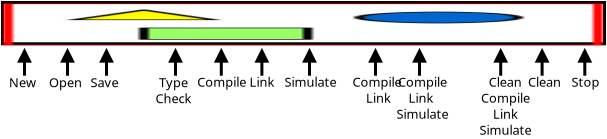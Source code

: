 <?xml version="1.0" encoding="UTF-8"?>
<dia:diagram xmlns:dia="http://www.lysator.liu.se/~alla/dia/">
  <dia:layer name="Background" visible="true">
    <dia:group>
      <dia:object type="Standard - Text" version="1" id="O0">
        <dia:attribute name="obj_pos">
          <dia:point val="17,-1.569"/>
        </dia:attribute>
        <dia:attribute name="obj_bb">
          <dia:rectangle val="17,-1.969;17,-0.769"/>
        </dia:attribute>
        <dia:attribute name="text">
          <dia:composite type="text">
            <dia:attribute name="string">
              <dia:string>##</dia:string>
            </dia:attribute>
            <dia:attribute name="font">
              <dia:font family="sans" style="0" name="Helvetica"/>
            </dia:attribute>
            <dia:attribute name="height">
              <dia:real val="0.8"/>
            </dia:attribute>
            <dia:attribute name="pos">
              <dia:point val="17,-1.569"/>
            </dia:attribute>
            <dia:attribute name="color">
              <dia:color val="#000000"/>
            </dia:attribute>
            <dia:attribute name="alignment">
              <dia:enum val="0"/>
            </dia:attribute>
          </dia:composite>
        </dia:attribute>
        <dia:attribute name="valign">
          <dia:enum val="3"/>
        </dia:attribute>
      </dia:object>
      <dia:group>
        <dia:object type="Standard - Text" version="1" id="O1">
          <dia:attribute name="obj_pos">
            <dia:point val="31.05,-3.888"/>
          </dia:attribute>
          <dia:attribute name="obj_bb">
            <dia:rectangle val="29.761,-4.43;32.339,-1.09"/>
          </dia:attribute>
          <dia:attribute name="text">
            <dia:composite type="text">
              <dia:attribute name="string">
                <dia:string>#Clean
Compile
Link
Simulate#</dia:string>
              </dia:attribute>
              <dia:attribute name="font">
                <dia:font family="sans" style="0" name="Helvetica"/>
              </dia:attribute>
              <dia:attribute name="height">
                <dia:real val="0.8"/>
              </dia:attribute>
              <dia:attribute name="pos">
                <dia:point val="31.05,-3.888"/>
              </dia:attribute>
              <dia:attribute name="color">
                <dia:color val="#000000"/>
              </dia:attribute>
              <dia:attribute name="alignment">
                <dia:enum val="1"/>
              </dia:attribute>
            </dia:composite>
          </dia:attribute>
          <dia:attribute name="valign">
            <dia:enum val="3"/>
          </dia:attribute>
        </dia:object>
        <dia:object type="Standard - Line" version="0" id="O2">
          <dia:attribute name="obj_pos">
            <dia:point val="30.81,-4.44"/>
          </dia:attribute>
          <dia:attribute name="obj_bb">
            <dia:rectangle val="30.31,-5.815;31.31,-4.365"/>
          </dia:attribute>
          <dia:attribute name="conn_endpoints">
            <dia:point val="30.81,-4.44"/>
            <dia:point val="30.81,-5.74"/>
          </dia:attribute>
          <dia:attribute name="numcp">
            <dia:int val="1"/>
          </dia:attribute>
          <dia:attribute name="line_width">
            <dia:real val="0.15"/>
          </dia:attribute>
          <dia:attribute name="end_arrow">
            <dia:enum val="3"/>
          </dia:attribute>
          <dia:attribute name="end_arrow_length">
            <dia:real val="0.5"/>
          </dia:attribute>
          <dia:attribute name="end_arrow_width">
            <dia:real val="0.5"/>
          </dia:attribute>
        </dia:object>
      </dia:group>
      <dia:object type="Standard - Box" version="0" id="O3">
        <dia:attribute name="obj_pos">
          <dia:point val="5.9,-8.1"/>
        </dia:attribute>
        <dia:attribute name="obj_bb">
          <dia:rectangle val="5.825,-8.175;36.075,-5.963"/>
        </dia:attribute>
        <dia:attribute name="elem_corner">
          <dia:point val="5.9,-8.1"/>
        </dia:attribute>
        <dia:attribute name="elem_width">
          <dia:real val="30.1"/>
        </dia:attribute>
        <dia:attribute name="elem_height">
          <dia:real val="2.063"/>
        </dia:attribute>
        <dia:attribute name="border_width">
          <dia:real val="0.15"/>
        </dia:attribute>
        <dia:attribute name="show_background">
          <dia:boolean val="true"/>
        </dia:attribute>
      </dia:object>
      <dia:group>
        <dia:object type="Standard - Text" version="1" id="O4">
          <dia:attribute name="obj_pos">
            <dia:point val="14.45,-3.867"/>
          </dia:attribute>
          <dia:attribute name="obj_bb">
            <dia:rectangle val="13.553,-4.409;15.348,-2.669"/>
          </dia:attribute>
          <dia:attribute name="text">
            <dia:composite type="text">
              <dia:attribute name="string">
                <dia:string>#Type
Check#</dia:string>
              </dia:attribute>
              <dia:attribute name="font">
                <dia:font family="sans" style="0" name="Helvetica"/>
              </dia:attribute>
              <dia:attribute name="height">
                <dia:real val="0.8"/>
              </dia:attribute>
              <dia:attribute name="pos">
                <dia:point val="14.45,-3.867"/>
              </dia:attribute>
              <dia:attribute name="color">
                <dia:color val="#000000"/>
              </dia:attribute>
              <dia:attribute name="alignment">
                <dia:enum val="1"/>
              </dia:attribute>
            </dia:composite>
          </dia:attribute>
          <dia:attribute name="valign">
            <dia:enum val="3"/>
          </dia:attribute>
        </dia:object>
        <dia:object type="Standard - Line" version="0" id="O5">
          <dia:attribute name="obj_pos">
            <dia:point val="14.55,-4.44"/>
          </dia:attribute>
          <dia:attribute name="obj_bb">
            <dia:rectangle val="14.05,-5.815;15.05,-4.365"/>
          </dia:attribute>
          <dia:attribute name="conn_endpoints">
            <dia:point val="14.55,-4.44"/>
            <dia:point val="14.55,-5.74"/>
          </dia:attribute>
          <dia:attribute name="numcp">
            <dia:int val="1"/>
          </dia:attribute>
          <dia:attribute name="line_width">
            <dia:real val="0.15"/>
          </dia:attribute>
          <dia:attribute name="end_arrow">
            <dia:enum val="3"/>
          </dia:attribute>
          <dia:attribute name="end_arrow_length">
            <dia:real val="0.5"/>
          </dia:attribute>
          <dia:attribute name="end_arrow_width">
            <dia:real val="0.5"/>
          </dia:attribute>
        </dia:object>
      </dia:group>
      <dia:group>
        <dia:object type="Standard - Text" version="1" id="O6">
          <dia:attribute name="obj_pos">
            <dia:point val="15.64,-3.884"/>
          </dia:attribute>
          <dia:attribute name="obj_bb">
            <dia:rectangle val="15.64,-4.426;18.027,-3.486"/>
          </dia:attribute>
          <dia:attribute name="text">
            <dia:composite type="text">
              <dia:attribute name="string">
                <dia:string>#Compile#</dia:string>
              </dia:attribute>
              <dia:attribute name="font">
                <dia:font family="sans" style="0" name="Helvetica"/>
              </dia:attribute>
              <dia:attribute name="height">
                <dia:real val="0.8"/>
              </dia:attribute>
              <dia:attribute name="pos">
                <dia:point val="15.64,-3.884"/>
              </dia:attribute>
              <dia:attribute name="color">
                <dia:color val="#000000"/>
              </dia:attribute>
              <dia:attribute name="alignment">
                <dia:enum val="0"/>
              </dia:attribute>
            </dia:composite>
          </dia:attribute>
          <dia:attribute name="valign">
            <dia:enum val="3"/>
          </dia:attribute>
        </dia:object>
        <dia:object type="Standard - Line" version="0" id="O7">
          <dia:attribute name="obj_pos">
            <dia:point val="16.84,-4.44"/>
          </dia:attribute>
          <dia:attribute name="obj_bb">
            <dia:rectangle val="16.34,-5.815;17.34,-4.365"/>
          </dia:attribute>
          <dia:attribute name="conn_endpoints">
            <dia:point val="16.84,-4.44"/>
            <dia:point val="16.84,-5.74"/>
          </dia:attribute>
          <dia:attribute name="numcp">
            <dia:int val="1"/>
          </dia:attribute>
          <dia:attribute name="line_width">
            <dia:real val="0.15"/>
          </dia:attribute>
          <dia:attribute name="end_arrow">
            <dia:enum val="3"/>
          </dia:attribute>
          <dia:attribute name="end_arrow_length">
            <dia:real val="0.5"/>
          </dia:attribute>
          <dia:attribute name="end_arrow_width">
            <dia:real val="0.5"/>
          </dia:attribute>
        </dia:object>
      </dia:group>
      <dia:group>
        <dia:object type="Standard - Text" version="1" id="O8">
          <dia:attribute name="obj_pos">
            <dia:point val="18.245,-3.884"/>
          </dia:attribute>
          <dia:attribute name="obj_bb">
            <dia:rectangle val="18.245,-4.426;19.44,-3.486"/>
          </dia:attribute>
          <dia:attribute name="text">
            <dia:composite type="text">
              <dia:attribute name="string">
                <dia:string>#Link#</dia:string>
              </dia:attribute>
              <dia:attribute name="font">
                <dia:font family="sans" style="0" name="Helvetica"/>
              </dia:attribute>
              <dia:attribute name="height">
                <dia:real val="0.8"/>
              </dia:attribute>
              <dia:attribute name="pos">
                <dia:point val="18.245,-3.884"/>
              </dia:attribute>
              <dia:attribute name="color">
                <dia:color val="#000000"/>
              </dia:attribute>
              <dia:attribute name="alignment">
                <dia:enum val="0"/>
              </dia:attribute>
            </dia:composite>
          </dia:attribute>
          <dia:attribute name="valign">
            <dia:enum val="3"/>
          </dia:attribute>
        </dia:object>
        <dia:object type="Standard - Line" version="0" id="O9">
          <dia:attribute name="obj_pos">
            <dia:point val="18.87,-4.44"/>
          </dia:attribute>
          <dia:attribute name="obj_bb">
            <dia:rectangle val="18.37,-5.815;19.37,-4.365"/>
          </dia:attribute>
          <dia:attribute name="conn_endpoints">
            <dia:point val="18.87,-4.44"/>
            <dia:point val="18.87,-5.74"/>
          </dia:attribute>
          <dia:attribute name="numcp">
            <dia:int val="1"/>
          </dia:attribute>
          <dia:attribute name="line_width">
            <dia:real val="0.15"/>
          </dia:attribute>
          <dia:attribute name="end_arrow">
            <dia:enum val="3"/>
          </dia:attribute>
          <dia:attribute name="end_arrow_length">
            <dia:real val="0.5"/>
          </dia:attribute>
          <dia:attribute name="end_arrow_width">
            <dia:real val="0.5"/>
          </dia:attribute>
        </dia:object>
      </dia:group>
      <dia:group>
        <dia:object type="Standard - Text" version="1" id="O10">
          <dia:attribute name="obj_pos">
            <dia:point val="20,-3.884"/>
          </dia:attribute>
          <dia:attribute name="obj_bb">
            <dia:rectangle val="20,-4.426;22.578,-3.486"/>
          </dia:attribute>
          <dia:attribute name="text">
            <dia:composite type="text">
              <dia:attribute name="string">
                <dia:string>#Simulate#</dia:string>
              </dia:attribute>
              <dia:attribute name="font">
                <dia:font family="sans" style="0" name="Helvetica"/>
              </dia:attribute>
              <dia:attribute name="height">
                <dia:real val="0.8"/>
              </dia:attribute>
              <dia:attribute name="pos">
                <dia:point val="20,-3.884"/>
              </dia:attribute>
              <dia:attribute name="color">
                <dia:color val="#000000"/>
              </dia:attribute>
              <dia:attribute name="alignment">
                <dia:enum val="0"/>
              </dia:attribute>
            </dia:composite>
          </dia:attribute>
          <dia:attribute name="valign">
            <dia:enum val="3"/>
          </dia:attribute>
        </dia:object>
        <dia:object type="Standard - Line" version="0" id="O11">
          <dia:attribute name="obj_pos">
            <dia:point val="21.25,-4.44"/>
          </dia:attribute>
          <dia:attribute name="obj_bb">
            <dia:rectangle val="20.75,-5.815;21.75,-4.365"/>
          </dia:attribute>
          <dia:attribute name="conn_endpoints">
            <dia:point val="21.25,-4.44"/>
            <dia:point val="21.25,-5.74"/>
          </dia:attribute>
          <dia:attribute name="numcp">
            <dia:int val="1"/>
          </dia:attribute>
          <dia:attribute name="line_width">
            <dia:real val="0.15"/>
          </dia:attribute>
          <dia:attribute name="end_arrow">
            <dia:enum val="3"/>
          </dia:attribute>
          <dia:attribute name="end_arrow_length">
            <dia:real val="0.5"/>
          </dia:attribute>
          <dia:attribute name="end_arrow_width">
            <dia:real val="0.5"/>
          </dia:attribute>
        </dia:object>
      </dia:group>
      <dia:group>
        <dia:object type="Standard - Text" version="1" id="O12">
          <dia:attribute name="obj_pos">
            <dia:point val="32.17,-3.884"/>
          </dia:attribute>
          <dia:attribute name="obj_bb">
            <dia:rectangle val="32.17,-4.426;33.828,-3.486"/>
          </dia:attribute>
          <dia:attribute name="text">
            <dia:composite type="text">
              <dia:attribute name="string">
                <dia:string>#Clean#</dia:string>
              </dia:attribute>
              <dia:attribute name="font">
                <dia:font family="sans" style="0" name="Helvetica"/>
              </dia:attribute>
              <dia:attribute name="height">
                <dia:real val="0.8"/>
              </dia:attribute>
              <dia:attribute name="pos">
                <dia:point val="32.17,-3.884"/>
              </dia:attribute>
              <dia:attribute name="color">
                <dia:color val="#000000"/>
              </dia:attribute>
              <dia:attribute name="alignment">
                <dia:enum val="0"/>
              </dia:attribute>
            </dia:composite>
          </dia:attribute>
          <dia:attribute name="valign">
            <dia:enum val="3"/>
          </dia:attribute>
        </dia:object>
        <dia:object type="Standard - Line" version="0" id="O13">
          <dia:attribute name="obj_pos">
            <dia:point val="32.88,-4.44"/>
          </dia:attribute>
          <dia:attribute name="obj_bb">
            <dia:rectangle val="32.38,-5.815;33.38,-4.365"/>
          </dia:attribute>
          <dia:attribute name="conn_endpoints">
            <dia:point val="32.88,-4.44"/>
            <dia:point val="32.88,-5.74"/>
          </dia:attribute>
          <dia:attribute name="numcp">
            <dia:int val="1"/>
          </dia:attribute>
          <dia:attribute name="line_width">
            <dia:real val="0.15"/>
          </dia:attribute>
          <dia:attribute name="end_arrow">
            <dia:enum val="3"/>
          </dia:attribute>
          <dia:attribute name="end_arrow_length">
            <dia:real val="0.5"/>
          </dia:attribute>
          <dia:attribute name="end_arrow_width">
            <dia:real val="0.5"/>
          </dia:attribute>
        </dia:object>
      </dia:group>
      <dia:group>
        <dia:object type="Standard - Text" version="1" id="O14">
          <dia:attribute name="obj_pos">
            <dia:point val="34.355,-3.884"/>
          </dia:attribute>
          <dia:attribute name="obj_bb">
            <dia:rectangle val="34.355,-4.426;35.68,-3.486"/>
          </dia:attribute>
          <dia:attribute name="text">
            <dia:composite type="text">
              <dia:attribute name="string">
                <dia:string>#Stop#</dia:string>
              </dia:attribute>
              <dia:attribute name="font">
                <dia:font family="sans" style="0" name="Helvetica"/>
              </dia:attribute>
              <dia:attribute name="height">
                <dia:real val="0.8"/>
              </dia:attribute>
              <dia:attribute name="pos">
                <dia:point val="34.355,-3.884"/>
              </dia:attribute>
              <dia:attribute name="color">
                <dia:color val="#000000"/>
              </dia:attribute>
              <dia:attribute name="alignment">
                <dia:enum val="0"/>
              </dia:attribute>
            </dia:composite>
          </dia:attribute>
          <dia:attribute name="valign">
            <dia:enum val="3"/>
          </dia:attribute>
        </dia:object>
        <dia:object type="Standard - Line" version="0" id="O15">
          <dia:attribute name="obj_pos">
            <dia:point val="35.015,-4.44"/>
          </dia:attribute>
          <dia:attribute name="obj_bb">
            <dia:rectangle val="34.515,-5.815;35.515,-4.365"/>
          </dia:attribute>
          <dia:attribute name="conn_endpoints">
            <dia:point val="35.015,-4.44"/>
            <dia:point val="35.015,-5.74"/>
          </dia:attribute>
          <dia:attribute name="numcp">
            <dia:int val="1"/>
          </dia:attribute>
          <dia:attribute name="line_width">
            <dia:real val="0.15"/>
          </dia:attribute>
          <dia:attribute name="end_arrow">
            <dia:enum val="3"/>
          </dia:attribute>
          <dia:attribute name="end_arrow_length">
            <dia:real val="0.5"/>
          </dia:attribute>
          <dia:attribute name="end_arrow_width">
            <dia:real val="0.5"/>
          </dia:attribute>
        </dia:object>
      </dia:group>
      <dia:group>
        <dia:object type="Standard - Text" version="1" id="O16">
          <dia:attribute name="obj_pos">
            <dia:point val="26.9,-3.884"/>
          </dia:attribute>
          <dia:attribute name="obj_bb">
            <dia:rectangle val="25.611,-4.426;28.189,-1.886"/>
          </dia:attribute>
          <dia:attribute name="text">
            <dia:composite type="text">
              <dia:attribute name="string">
                <dia:string>#Compile
Link 
Simulate#</dia:string>
              </dia:attribute>
              <dia:attribute name="font">
                <dia:font family="sans" style="0" name="Helvetica"/>
              </dia:attribute>
              <dia:attribute name="height">
                <dia:real val="0.8"/>
              </dia:attribute>
              <dia:attribute name="pos">
                <dia:point val="26.9,-3.884"/>
              </dia:attribute>
              <dia:attribute name="color">
                <dia:color val="#000000"/>
              </dia:attribute>
              <dia:attribute name="alignment">
                <dia:enum val="1"/>
              </dia:attribute>
            </dia:composite>
          </dia:attribute>
          <dia:attribute name="valign">
            <dia:enum val="3"/>
          </dia:attribute>
        </dia:object>
        <dia:object type="Standard - Line" version="0" id="O17">
          <dia:attribute name="obj_pos">
            <dia:point val="26.75,-4.44"/>
          </dia:attribute>
          <dia:attribute name="obj_bb">
            <dia:rectangle val="26.25,-5.815;27.25,-4.365"/>
          </dia:attribute>
          <dia:attribute name="conn_endpoints">
            <dia:point val="26.75,-4.44"/>
            <dia:point val="26.75,-5.74"/>
          </dia:attribute>
          <dia:attribute name="numcp">
            <dia:int val="1"/>
          </dia:attribute>
          <dia:attribute name="line_width">
            <dia:real val="0.15"/>
          </dia:attribute>
          <dia:attribute name="end_arrow">
            <dia:enum val="3"/>
          </dia:attribute>
          <dia:attribute name="end_arrow_length">
            <dia:real val="0.5"/>
          </dia:attribute>
          <dia:attribute name="end_arrow_width">
            <dia:real val="0.5"/>
          </dia:attribute>
        </dia:object>
      </dia:group>
      <dia:group>
        <dia:object type="Standard - Text" version="1" id="O18">
          <dia:attribute name="obj_pos">
            <dia:point val="24.7,-3.884"/>
          </dia:attribute>
          <dia:attribute name="obj_bb">
            <dia:rectangle val="23.414,-4.426;25.986,-2.686"/>
          </dia:attribute>
          <dia:attribute name="text">
            <dia:composite type="text">
              <dia:attribute name="string">
                <dia:string>#Compile 
Link#</dia:string>
              </dia:attribute>
              <dia:attribute name="font">
                <dia:font family="sans" style="0" name="Helvetica"/>
              </dia:attribute>
              <dia:attribute name="height">
                <dia:real val="0.8"/>
              </dia:attribute>
              <dia:attribute name="pos">
                <dia:point val="24.7,-3.884"/>
              </dia:attribute>
              <dia:attribute name="color">
                <dia:color val="#000000"/>
              </dia:attribute>
              <dia:attribute name="alignment">
                <dia:enum val="1"/>
              </dia:attribute>
            </dia:composite>
          </dia:attribute>
          <dia:attribute name="valign">
            <dia:enum val="3"/>
          </dia:attribute>
        </dia:object>
        <dia:object type="Standard - Line" version="0" id="O19">
          <dia:attribute name="obj_pos">
            <dia:point val="24.55,-4.44"/>
          </dia:attribute>
          <dia:attribute name="obj_bb">
            <dia:rectangle val="24.05,-5.815;25.05,-4.365"/>
          </dia:attribute>
          <dia:attribute name="conn_endpoints">
            <dia:point val="24.55,-4.44"/>
            <dia:point val="24.55,-5.74"/>
          </dia:attribute>
          <dia:attribute name="numcp">
            <dia:int val="1"/>
          </dia:attribute>
          <dia:attribute name="line_width">
            <dia:real val="0.15"/>
          </dia:attribute>
          <dia:attribute name="end_arrow">
            <dia:enum val="3"/>
          </dia:attribute>
          <dia:attribute name="end_arrow_length">
            <dia:real val="0.5"/>
          </dia:attribute>
          <dia:attribute name="end_arrow_width">
            <dia:real val="0.5"/>
          </dia:attribute>
        </dia:object>
      </dia:group>
      <dia:group>
        <dia:object type="Standard - Text" version="1" id="O20">
          <dia:attribute name="obj_pos">
            <dia:point val="6.9,-3.867"/>
          </dia:attribute>
          <dia:attribute name="obj_bb">
            <dia:rectangle val="6.263,-4.409;7.537,-3.469"/>
          </dia:attribute>
          <dia:attribute name="text">
            <dia:composite type="text">
              <dia:attribute name="string">
                <dia:string>#New#</dia:string>
              </dia:attribute>
              <dia:attribute name="font">
                <dia:font family="sans" style="0" name="Helvetica"/>
              </dia:attribute>
              <dia:attribute name="height">
                <dia:real val="0.8"/>
              </dia:attribute>
              <dia:attribute name="pos">
                <dia:point val="6.9,-3.867"/>
              </dia:attribute>
              <dia:attribute name="color">
                <dia:color val="#000000"/>
              </dia:attribute>
              <dia:attribute name="alignment">
                <dia:enum val="1"/>
              </dia:attribute>
            </dia:composite>
          </dia:attribute>
          <dia:attribute name="valign">
            <dia:enum val="3"/>
          </dia:attribute>
        </dia:object>
        <dia:object type="Standard - Line" version="0" id="O21">
          <dia:attribute name="obj_pos">
            <dia:point val="7,-4.44"/>
          </dia:attribute>
          <dia:attribute name="obj_bb">
            <dia:rectangle val="6.5,-5.815;7.5,-4.365"/>
          </dia:attribute>
          <dia:attribute name="conn_endpoints">
            <dia:point val="7,-4.44"/>
            <dia:point val="7,-5.74"/>
          </dia:attribute>
          <dia:attribute name="numcp">
            <dia:int val="1"/>
          </dia:attribute>
          <dia:attribute name="line_width">
            <dia:real val="0.15"/>
          </dia:attribute>
          <dia:attribute name="end_arrow">
            <dia:enum val="3"/>
          </dia:attribute>
          <dia:attribute name="end_arrow_length">
            <dia:real val="0.5"/>
          </dia:attribute>
          <dia:attribute name="end_arrow_width">
            <dia:real val="0.5"/>
          </dia:attribute>
        </dia:object>
      </dia:group>
      <dia:group>
        <dia:object type="Standard - Text" version="1" id="O22">
          <dia:attribute name="obj_pos">
            <dia:point val="9.05,-3.867"/>
          </dia:attribute>
          <dia:attribute name="obj_bb">
            <dia:rectangle val="8.27,-4.409;9.83,-3.469"/>
          </dia:attribute>
          <dia:attribute name="text">
            <dia:composite type="text">
              <dia:attribute name="string">
                <dia:string>#Open#</dia:string>
              </dia:attribute>
              <dia:attribute name="font">
                <dia:font family="sans" style="0" name="Helvetica"/>
              </dia:attribute>
              <dia:attribute name="height">
                <dia:real val="0.8"/>
              </dia:attribute>
              <dia:attribute name="pos">
                <dia:point val="9.05,-3.867"/>
              </dia:attribute>
              <dia:attribute name="color">
                <dia:color val="#000000"/>
              </dia:attribute>
              <dia:attribute name="alignment">
                <dia:enum val="1"/>
              </dia:attribute>
            </dia:composite>
          </dia:attribute>
          <dia:attribute name="valign">
            <dia:enum val="3"/>
          </dia:attribute>
        </dia:object>
        <dia:object type="Standard - Line" version="0" id="O23">
          <dia:attribute name="obj_pos">
            <dia:point val="9.15,-4.44"/>
          </dia:attribute>
          <dia:attribute name="obj_bb">
            <dia:rectangle val="8.65,-5.815;9.65,-4.365"/>
          </dia:attribute>
          <dia:attribute name="conn_endpoints">
            <dia:point val="9.15,-4.44"/>
            <dia:point val="9.15,-5.74"/>
          </dia:attribute>
          <dia:attribute name="numcp">
            <dia:int val="1"/>
          </dia:attribute>
          <dia:attribute name="line_width">
            <dia:real val="0.15"/>
          </dia:attribute>
          <dia:attribute name="end_arrow">
            <dia:enum val="3"/>
          </dia:attribute>
          <dia:attribute name="end_arrow_length">
            <dia:real val="0.5"/>
          </dia:attribute>
          <dia:attribute name="end_arrow_width">
            <dia:real val="0.5"/>
          </dia:attribute>
        </dia:object>
      </dia:group>
      <dia:group>
        <dia:object type="Standard - Text" version="1" id="O24">
          <dia:attribute name="obj_pos">
            <dia:point val="11,-3.867"/>
          </dia:attribute>
          <dia:attribute name="obj_bb">
            <dia:rectangle val="10.284,-4.409;11.716,-3.469"/>
          </dia:attribute>
          <dia:attribute name="text">
            <dia:composite type="text">
              <dia:attribute name="string">
                <dia:string>#Save#</dia:string>
              </dia:attribute>
              <dia:attribute name="font">
                <dia:font family="sans" style="0" name="Helvetica"/>
              </dia:attribute>
              <dia:attribute name="height">
                <dia:real val="0.8"/>
              </dia:attribute>
              <dia:attribute name="pos">
                <dia:point val="11,-3.867"/>
              </dia:attribute>
              <dia:attribute name="color">
                <dia:color val="#000000"/>
              </dia:attribute>
              <dia:attribute name="alignment">
                <dia:enum val="1"/>
              </dia:attribute>
            </dia:composite>
          </dia:attribute>
          <dia:attribute name="valign">
            <dia:enum val="3"/>
          </dia:attribute>
        </dia:object>
        <dia:object type="Standard - Line" version="0" id="O25">
          <dia:attribute name="obj_pos">
            <dia:point val="11.1,-4.44"/>
          </dia:attribute>
          <dia:attribute name="obj_bb">
            <dia:rectangle val="10.6,-5.815;11.6,-4.365"/>
          </dia:attribute>
          <dia:attribute name="conn_endpoints">
            <dia:point val="11.1,-4.44"/>
            <dia:point val="11.1,-5.74"/>
          </dia:attribute>
          <dia:attribute name="numcp">
            <dia:int val="1"/>
          </dia:attribute>
          <dia:attribute name="line_width">
            <dia:real val="0.15"/>
          </dia:attribute>
          <dia:attribute name="end_arrow">
            <dia:enum val="3"/>
          </dia:attribute>
          <dia:attribute name="end_arrow_length">
            <dia:real val="0.5"/>
          </dia:attribute>
          <dia:attribute name="end_arrow_width">
            <dia:real val="0.5"/>
          </dia:attribute>
        </dia:object>
      </dia:group>
      <dia:object type="Standard - Image" version="0" id="O26">
        <dia:attribute name="obj_pos">
          <dia:point val="5.95,-8.05"/>
        </dia:attribute>
        <dia:attribute name="obj_bb">
          <dia:rectangle val="5.875,-8.125;35.975,-5.889"/>
        </dia:attribute>
        <dia:attribute name="elem_corner">
          <dia:point val="5.95,-8.05"/>
        </dia:attribute>
        <dia:attribute name="elem_width">
          <dia:real val="29.95"/>
        </dia:attribute>
        <dia:attribute name="elem_height">
          <dia:real val="2.086"/>
        </dia:attribute>
        <dia:attribute name="border_width">
          <dia:real val="0.15"/>
        </dia:attribute>
        <dia:attribute name="draw_border">
          <dia:boolean val="false"/>
        </dia:attribute>
        <dia:attribute name="keep_aspect">
          <dia:boolean val="true"/>
        </dia:attribute>
        <dia:attribute name="file">
          <dia:string>#Screenshot-1.png#</dia:string>
        </dia:attribute>
      </dia:object>
    </dia:group>
  </dia:layer>
</dia:diagram>

